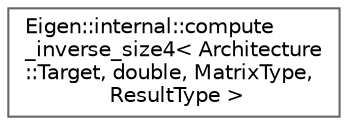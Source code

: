 digraph "Graphical Class Hierarchy"
{
 // LATEX_PDF_SIZE
  bgcolor="transparent";
  edge [fontname=Helvetica,fontsize=10,labelfontname=Helvetica,labelfontsize=10];
  node [fontname=Helvetica,fontsize=10,shape=box,height=0.2,width=0.4];
  rankdir="LR";
  Node0 [id="Node000000",label="Eigen::internal::compute\l_inverse_size4\< Architecture\l::Target, double, MatrixType,\l ResultType \>",height=0.2,width=0.4,color="grey40", fillcolor="white", style="filled",URL="$structEigen_1_1internal_1_1compute__inverse__size4_3_01Architecture_1_1Target_00_01double_00_01MatrixType_00_01ResultType_01_4.html",tooltip=" "];
}
